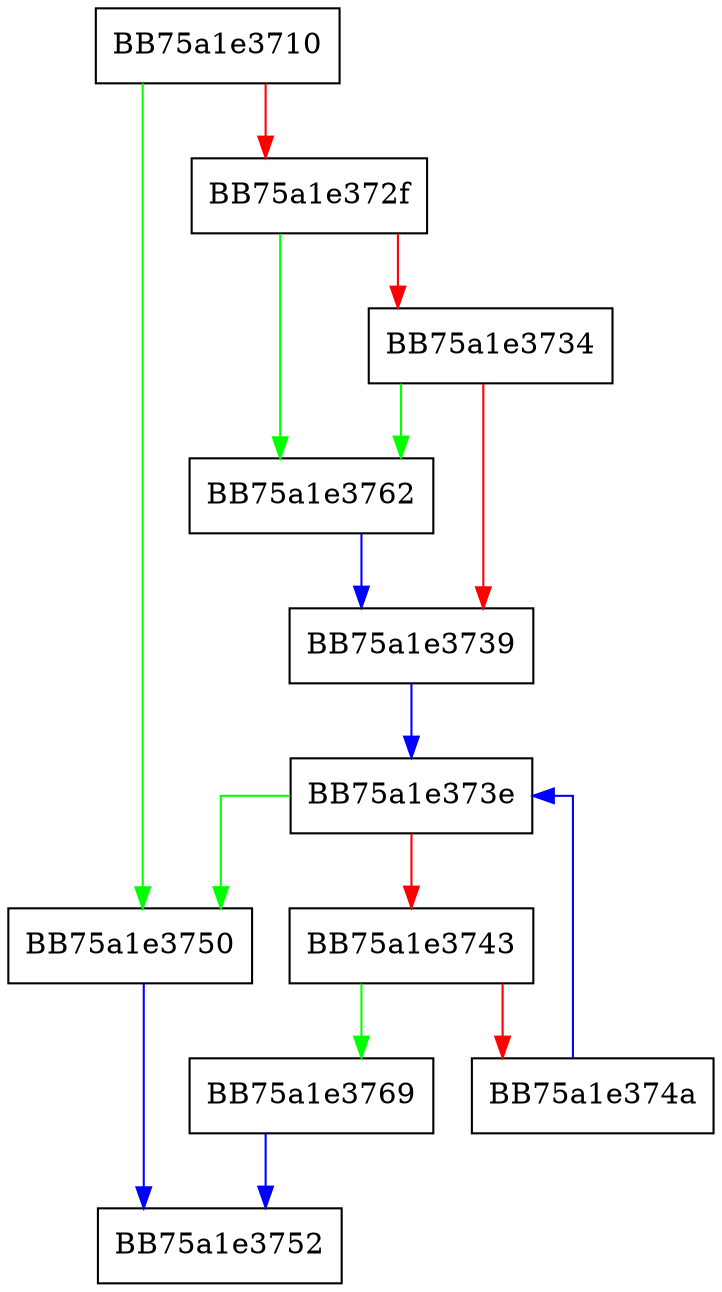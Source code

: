 digraph TestIsRuleExcluded {
  node [shape="box"];
  graph [splines=ortho];
  BB75a1e3710 -> BB75a1e3750 [color="green"];
  BB75a1e3710 -> BB75a1e372f [color="red"];
  BB75a1e372f -> BB75a1e3762 [color="green"];
  BB75a1e372f -> BB75a1e3734 [color="red"];
  BB75a1e3734 -> BB75a1e3762 [color="green"];
  BB75a1e3734 -> BB75a1e3739 [color="red"];
  BB75a1e3739 -> BB75a1e373e [color="blue"];
  BB75a1e373e -> BB75a1e3750 [color="green"];
  BB75a1e373e -> BB75a1e3743 [color="red"];
  BB75a1e3743 -> BB75a1e3769 [color="green"];
  BB75a1e3743 -> BB75a1e374a [color="red"];
  BB75a1e374a -> BB75a1e373e [color="blue"];
  BB75a1e3750 -> BB75a1e3752 [color="blue"];
  BB75a1e3762 -> BB75a1e3739 [color="blue"];
  BB75a1e3769 -> BB75a1e3752 [color="blue"];
}